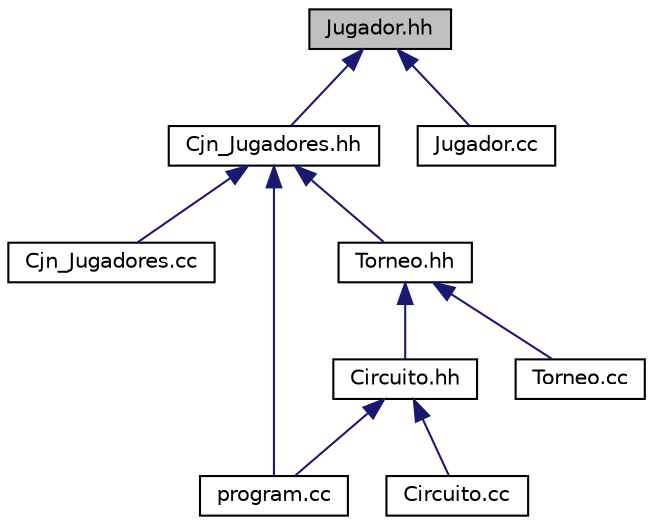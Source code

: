 digraph "Jugador.hh"
{
 // LATEX_PDF_SIZE
  edge [fontname="Helvetica",fontsize="10",labelfontname="Helvetica",labelfontsize="10"];
  node [fontname="Helvetica",fontsize="10",shape=record];
  Node1 [label="Jugador.hh",height=0.2,width=0.4,color="black", fillcolor="grey75", style="filled", fontcolor="black",tooltip="Especificación de la clase Jugador."];
  Node1 -> Node2 [dir="back",color="midnightblue",fontsize="10",style="solid",fontname="Helvetica"];
  Node2 [label="Cjn_Jugadores.hh",height=0.2,width=0.4,color="black", fillcolor="white", style="filled",URL="$Cjn__Jugadores_8hh.html",tooltip="Especificación de la clase Cjn_Jugadores."];
  Node2 -> Node3 [dir="back",color="midnightblue",fontsize="10",style="solid",fontname="Helvetica"];
  Node3 [label="Cjn_Jugadores.cc",height=0.2,width=0.4,color="black", fillcolor="white", style="filled",URL="$Cjn__Jugadores_8cc.html",tooltip=" "];
  Node2 -> Node4 [dir="back",color="midnightblue",fontsize="10",style="solid",fontname="Helvetica"];
  Node4 [label="program.cc",height=0.2,width=0.4,color="black", fillcolor="white", style="filled",URL="$program_8cc.html",tooltip=" "];
  Node2 -> Node5 [dir="back",color="midnightblue",fontsize="10",style="solid",fontname="Helvetica"];
  Node5 [label="Torneo.hh",height=0.2,width=0.4,color="black", fillcolor="white", style="filled",URL="$Torneo_8hh.html",tooltip="Especificación de la clase Torneo."];
  Node5 -> Node6 [dir="back",color="midnightblue",fontsize="10",style="solid",fontname="Helvetica"];
  Node6 [label="Circuito.hh",height=0.2,width=0.4,color="black", fillcolor="white", style="filled",URL="$Circuito_8hh.html",tooltip="Especificación de la clase Circuito."];
  Node6 -> Node7 [dir="back",color="midnightblue",fontsize="10",style="solid",fontname="Helvetica"];
  Node7 [label="Circuito.cc",height=0.2,width=0.4,color="black", fillcolor="white", style="filled",URL="$Circuito_8cc.html",tooltip=" "];
  Node6 -> Node4 [dir="back",color="midnightblue",fontsize="10",style="solid",fontname="Helvetica"];
  Node5 -> Node8 [dir="back",color="midnightblue",fontsize="10",style="solid",fontname="Helvetica"];
  Node8 [label="Torneo.cc",height=0.2,width=0.4,color="black", fillcolor="white", style="filled",URL="$Torneo_8cc.html",tooltip=" "];
  Node1 -> Node9 [dir="back",color="midnightblue",fontsize="10",style="solid",fontname="Helvetica"];
  Node9 [label="Jugador.cc",height=0.2,width=0.4,color="black", fillcolor="white", style="filled",URL="$Jugador_8cc.html",tooltip=" "];
}
